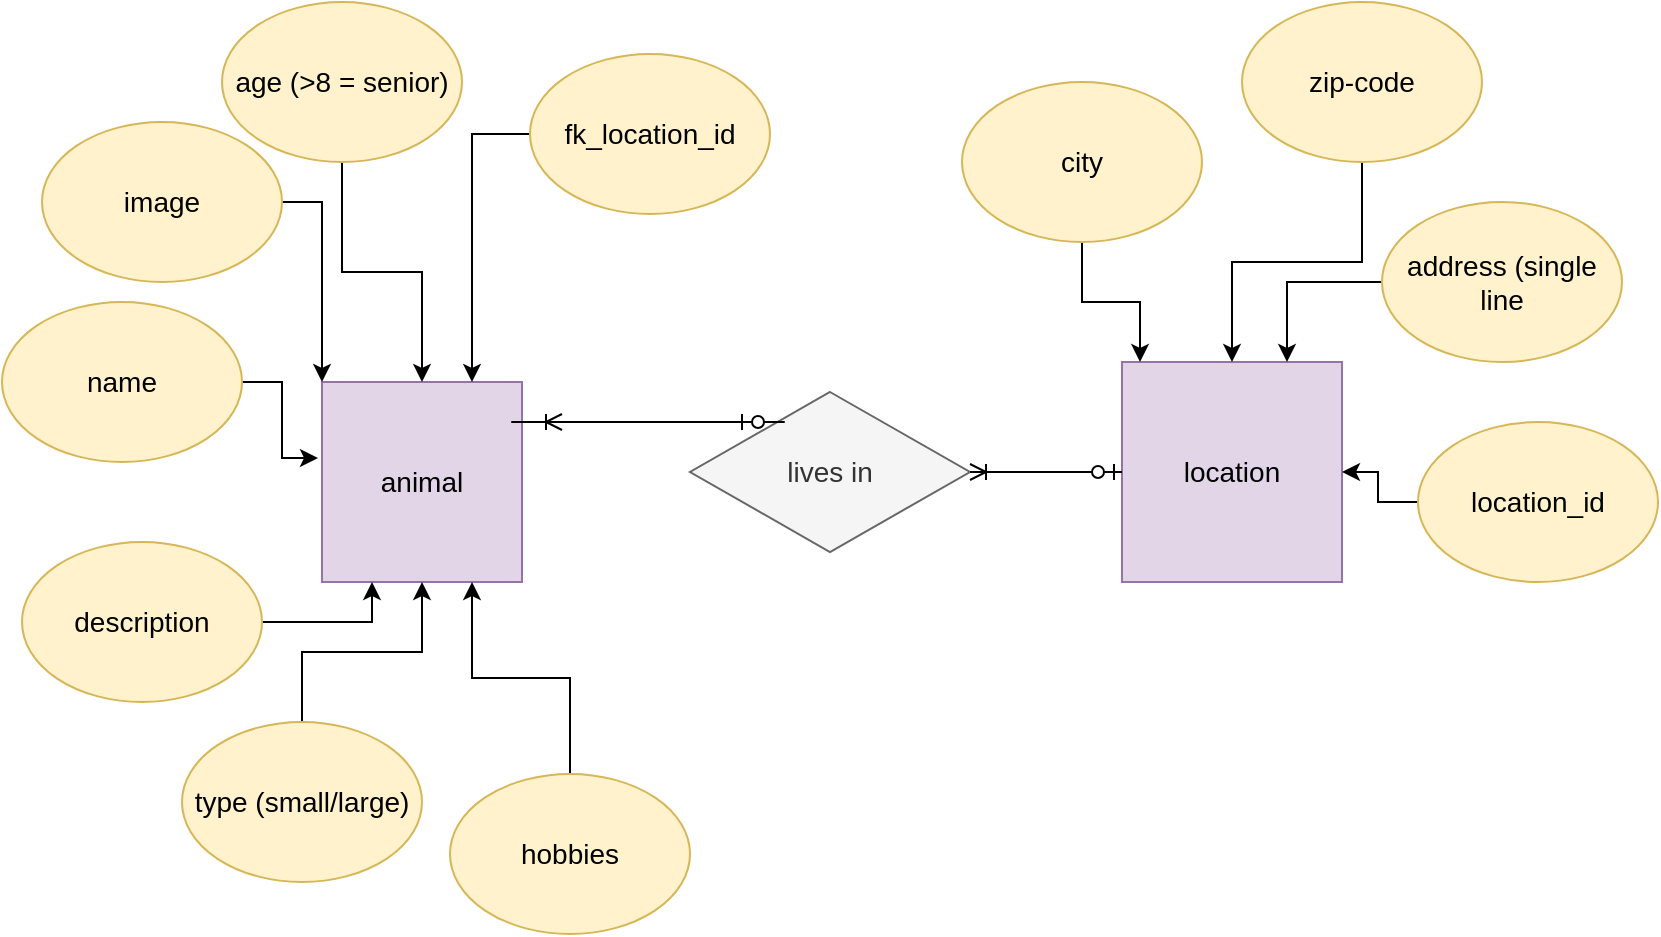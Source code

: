 <mxfile version="13.5.4" type="device"><diagram id="Rs31nm4H5trNRMrZt37C" name="Page-1"><mxGraphModel dx="868" dy="492" grid="1" gridSize="12" guides="1" tooltips="1" connect="1" arrows="1" fold="1" page="1" pageScale="1" pageWidth="827" pageHeight="1169" math="0" shadow="0"><root><mxCell id="0"/><mxCell id="1" parent="0"/><mxCell id="jCQL3gL2ln95wr2ubH6p-1" value="location" style="whiteSpace=wrap;html=1;aspect=fixed;fontSize=14;fillColor=#e1d5e7;strokeColor=#9673a6;" parent="1" vertex="1"><mxGeometry x="560" y="190" width="110" height="110" as="geometry"/></mxCell><mxCell id="jCQL3gL2ln95wr2ubH6p-2" value="animal" style="whiteSpace=wrap;html=1;aspect=fixed;fontSize=14;fillColor=#e1d5e7;strokeColor=#9673a6;" parent="1" vertex="1"><mxGeometry x="160" y="200" width="100" height="100" as="geometry"/></mxCell><mxCell id="jCQL3gL2ln95wr2ubH6p-3" value="lives in" style="rhombus;whiteSpace=wrap;html=1;fontSize=14;fillColor=#f5f5f5;strokeColor=#666666;fontColor=#333333;" parent="1" vertex="1"><mxGeometry x="344" y="205" width="140" height="80" as="geometry"/></mxCell><mxCell id="uDoT6BUeKouHR6BvlKaO-21" style="edgeStyle=orthogonalEdgeStyle;rounded=0;orthogonalLoop=1;jettySize=auto;html=1;exitX=0;exitY=0.5;exitDx=0;exitDy=0;entryX=0.75;entryY=0;entryDx=0;entryDy=0;fontSize=14;" parent="1" source="jCQL3gL2ln95wr2ubH6p-4" target="jCQL3gL2ln95wr2ubH6p-1" edge="1"><mxGeometry relative="1" as="geometry"/></mxCell><mxCell id="jCQL3gL2ln95wr2ubH6p-4" value="address (single&lt;br style=&quot;font-size: 14px;&quot;&gt;line" style="ellipse;whiteSpace=wrap;html=1;fontSize=14;fillColor=#fff2cc;strokeColor=#d6b656;" parent="1" vertex="1"><mxGeometry x="690" y="110" width="120" height="80" as="geometry"/></mxCell><mxCell id="uDoT6BUeKouHR6BvlKaO-18" style="edgeStyle=orthogonalEdgeStyle;rounded=0;orthogonalLoop=1;jettySize=auto;html=1;fontSize=14;" parent="1" source="jCQL3gL2ln95wr2ubH6p-5" target="jCQL3gL2ln95wr2ubH6p-1" edge="1"><mxGeometry relative="1" as="geometry"/></mxCell><mxCell id="jCQL3gL2ln95wr2ubH6p-5" value="zip-code" style="ellipse;whiteSpace=wrap;html=1;fontSize=14;fillColor=#fff2cc;strokeColor=#d6b656;" parent="1" vertex="1"><mxGeometry x="620" y="10" width="120" height="80" as="geometry"/></mxCell><mxCell id="uDoT6BUeKouHR6BvlKaO-17" style="edgeStyle=orthogonalEdgeStyle;rounded=0;orthogonalLoop=1;jettySize=auto;html=1;entryX=0.082;entryY=0;entryDx=0;entryDy=0;entryPerimeter=0;fontSize=14;" parent="1" source="jCQL3gL2ln95wr2ubH6p-6" target="jCQL3gL2ln95wr2ubH6p-1" edge="1"><mxGeometry relative="1" as="geometry"/></mxCell><mxCell id="jCQL3gL2ln95wr2ubH6p-6" value="city" style="ellipse;whiteSpace=wrap;html=1;fontSize=14;fillColor=#fff2cc;strokeColor=#d6b656;" parent="1" vertex="1"><mxGeometry x="480" y="50" width="120" height="80" as="geometry"/></mxCell><mxCell id="uDoT6BUeKouHR6BvlKaO-13" style="edgeStyle=orthogonalEdgeStyle;rounded=0;orthogonalLoop=1;jettySize=auto;html=1;entryX=0;entryY=0;entryDx=0;entryDy=0;fontSize=14;" parent="1" source="uDoT6BUeKouHR6BvlKaO-1" target="jCQL3gL2ln95wr2ubH6p-2" edge="1"><mxGeometry relative="1" as="geometry"/></mxCell><mxCell id="uDoT6BUeKouHR6BvlKaO-1" value="image" style="ellipse;whiteSpace=wrap;html=1;fontSize=14;fillColor=#fff2cc;strokeColor=#d6b656;" parent="1" vertex="1"><mxGeometry x="20" y="70" width="120" height="80" as="geometry"/></mxCell><mxCell id="uDoT6BUeKouHR6BvlKaO-11" style="edgeStyle=orthogonalEdgeStyle;rounded=0;orthogonalLoop=1;jettySize=auto;html=1;entryX=-0.02;entryY=0.38;entryDx=0;entryDy=0;entryPerimeter=0;fontSize=14;" parent="1" source="uDoT6BUeKouHR6BvlKaO-2" target="jCQL3gL2ln95wr2ubH6p-2" edge="1"><mxGeometry relative="1" as="geometry"/></mxCell><mxCell id="uDoT6BUeKouHR6BvlKaO-2" value="name" style="ellipse;whiteSpace=wrap;html=1;fontSize=14;fillColor=#fff2cc;strokeColor=#d6b656;" parent="1" vertex="1"><mxGeometry y="160" width="120" height="80" as="geometry"/></mxCell><mxCell id="uDoT6BUeKouHR6BvlKaO-14" style="edgeStyle=orthogonalEdgeStyle;rounded=0;orthogonalLoop=1;jettySize=auto;html=1;entryX=0.25;entryY=1;entryDx=0;entryDy=0;fontSize=14;" parent="1" source="uDoT6BUeKouHR6BvlKaO-3" target="jCQL3gL2ln95wr2ubH6p-2" edge="1"><mxGeometry relative="1" as="geometry"/></mxCell><mxCell id="uDoT6BUeKouHR6BvlKaO-3" value="description" style="ellipse;whiteSpace=wrap;html=1;fontSize=14;fillColor=#fff2cc;strokeColor=#d6b656;" parent="1" vertex="1"><mxGeometry x="10" y="280" width="120" height="80" as="geometry"/></mxCell><mxCell id="uDoT6BUeKouHR6BvlKaO-9" style="edgeStyle=orthogonalEdgeStyle;rounded=0;orthogonalLoop=1;jettySize=auto;html=1;fontSize=14;" parent="1" source="uDoT6BUeKouHR6BvlKaO-4" target="jCQL3gL2ln95wr2ubH6p-2" edge="1"><mxGeometry relative="1" as="geometry"/></mxCell><mxCell id="uDoT6BUeKouHR6BvlKaO-4" value="age (&amp;gt;8 = senior)" style="ellipse;whiteSpace=wrap;html=1;fontSize=14;fillColor=#fff2cc;strokeColor=#d6b656;" parent="1" vertex="1"><mxGeometry x="110" y="10" width="120" height="80" as="geometry"/></mxCell><mxCell id="uDoT6BUeKouHR6BvlKaO-15" style="edgeStyle=orthogonalEdgeStyle;rounded=0;orthogonalLoop=1;jettySize=auto;html=1;entryX=0.5;entryY=1;entryDx=0;entryDy=0;fontSize=14;" parent="1" source="uDoT6BUeKouHR6BvlKaO-5" target="jCQL3gL2ln95wr2ubH6p-2" edge="1"><mxGeometry relative="1" as="geometry"/></mxCell><mxCell id="uDoT6BUeKouHR6BvlKaO-5" value="type (small/large)" style="ellipse;whiteSpace=wrap;html=1;fontSize=14;fillColor=#fff2cc;strokeColor=#d6b656;" parent="1" vertex="1"><mxGeometry x="90" y="370" width="120" height="80" as="geometry"/></mxCell><mxCell id="uDoT6BUeKouHR6BvlKaO-16" style="edgeStyle=orthogonalEdgeStyle;rounded=0;orthogonalLoop=1;jettySize=auto;html=1;entryX=0.75;entryY=1;entryDx=0;entryDy=0;fontSize=14;" parent="1" source="uDoT6BUeKouHR6BvlKaO-7" target="jCQL3gL2ln95wr2ubH6p-2" edge="1"><mxGeometry relative="1" as="geometry"/></mxCell><mxCell id="uDoT6BUeKouHR6BvlKaO-7" value="hobbies" style="ellipse;whiteSpace=wrap;html=1;fontSize=14;fillColor=#fff2cc;strokeColor=#d6b656;" parent="1" vertex="1"><mxGeometry x="224" y="396" width="120" height="80" as="geometry"/></mxCell><mxCell id="uDoT6BUeKouHR6BvlKaO-23" value="" style="edgeStyle=entityRelationEdgeStyle;fontSize=14;html=1;endArrow=ERoneToMany;startArrow=ERzeroToOne;" parent="1" source="jCQL3gL2ln95wr2ubH6p-1" target="jCQL3gL2ln95wr2ubH6p-3" edge="1"><mxGeometry width="100" height="100" relative="1" as="geometry"><mxPoint x="520" y="390" as="sourcePoint"/><mxPoint x="530" y="260" as="targetPoint"/></mxGeometry></mxCell><mxCell id="uDoT6BUeKouHR6BvlKaO-26" value="" style="edgeStyle=entityRelationEdgeStyle;fontSize=14;html=1;endArrow=ERoneToMany;startArrow=ERzeroToOne;" parent="1" edge="1"><mxGeometry width="100" height="100" relative="1" as="geometry"><mxPoint x="366" y="220" as="sourcePoint"/><mxPoint x="280" y="220" as="targetPoint"/></mxGeometry></mxCell><mxCell id="0bT3OcoONOA4qSCWOOp_-3" style="edgeStyle=orthogonalEdgeStyle;rounded=0;orthogonalLoop=1;jettySize=auto;html=1;" parent="1" source="0bT3OcoONOA4qSCWOOp_-2" target="jCQL3gL2ln95wr2ubH6p-1" edge="1"><mxGeometry relative="1" as="geometry"/></mxCell><mxCell id="0bT3OcoONOA4qSCWOOp_-2" value="location_id" style="ellipse;whiteSpace=wrap;html=1;fontSize=14;fillColor=#fff2cc;strokeColor=#d6b656;" parent="1" vertex="1"><mxGeometry x="708" y="220" width="120" height="80" as="geometry"/></mxCell><mxCell id="0bT3OcoONOA4qSCWOOp_-7" style="edgeStyle=orthogonalEdgeStyle;rounded=0;orthogonalLoop=1;jettySize=auto;html=1;entryX=0.75;entryY=0;entryDx=0;entryDy=0;" parent="1" source="0bT3OcoONOA4qSCWOOp_-4" target="jCQL3gL2ln95wr2ubH6p-2" edge="1"><mxGeometry relative="1" as="geometry"><mxPoint x="244" y="196" as="targetPoint"/></mxGeometry></mxCell><mxCell id="0bT3OcoONOA4qSCWOOp_-4" value="fk_location_id" style="ellipse;whiteSpace=wrap;html=1;fontSize=14;fillColor=#fff2cc;strokeColor=#d6b656;" parent="1" vertex="1"><mxGeometry x="264" y="36" width="120" height="80" as="geometry"/></mxCell></root></mxGraphModel></diagram></mxfile>